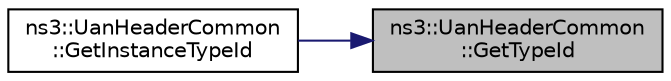 digraph "ns3::UanHeaderCommon::GetTypeId"
{
 // LATEX_PDF_SIZE
  edge [fontname="Helvetica",fontsize="10",labelfontname="Helvetica",labelfontsize="10"];
  node [fontname="Helvetica",fontsize="10",shape=record];
  rankdir="RL";
  Node1 [label="ns3::UanHeaderCommon\l::GetTypeId",height=0.2,width=0.4,color="black", fillcolor="grey75", style="filled", fontcolor="black",tooltip="Register this type."];
  Node1 -> Node2 [dir="back",color="midnightblue",fontsize="10",style="solid",fontname="Helvetica"];
  Node2 [label="ns3::UanHeaderCommon\l::GetInstanceTypeId",height=0.2,width=0.4,color="black", fillcolor="white", style="filled",URL="$classns3_1_1_uan_header_common.html#af8b64a2ddea5b3c8b5f477740d443b41",tooltip="Get the most derived TypeId for this Object."];
}
